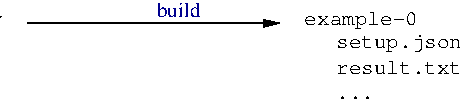 #FIG 3.2  Produced by xfig version 3.2.5c
Landscape
Center
Metric
A4      
100.00
Single
-2
1200 2
2 1 0 1 0 7 50 -1 -1 0.000 0 0 7 1 0 2
	1 1 1.00 45.00 90.00
	 2070 4050 3870 4050
4 1 8 50 -1 0 10 0.0000 2 105 330 3150 4005 build\001
4 0 0 50 -1 5 10 0.0000 2 135 810 4050 4065 example-0\001
4 0 0 50 -1 5 10 0.0000 2 135 900 4275 4230 setup.json\001
4 0 0 50 -1 5 10 0.0000 2 105 900 4275 4410 result.txt\001
4 0 0 50 -1 5 10 0.0000 2 30 270 4275 4590 ...\001
4 2 0 50 -1 5 10 0.0000 2 150 1080 1890 4065 a\\_method.py\001
